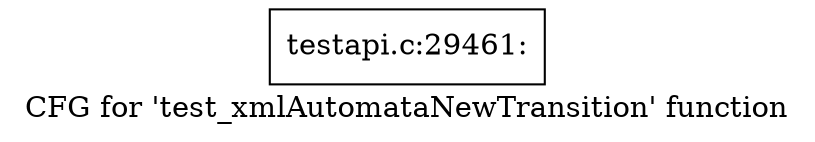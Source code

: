digraph "CFG for 'test_xmlAutomataNewTransition' function" {
	label="CFG for 'test_xmlAutomataNewTransition' function";

	Node0x509db40 [shape=record,label="{testapi.c:29461:}"];
}
